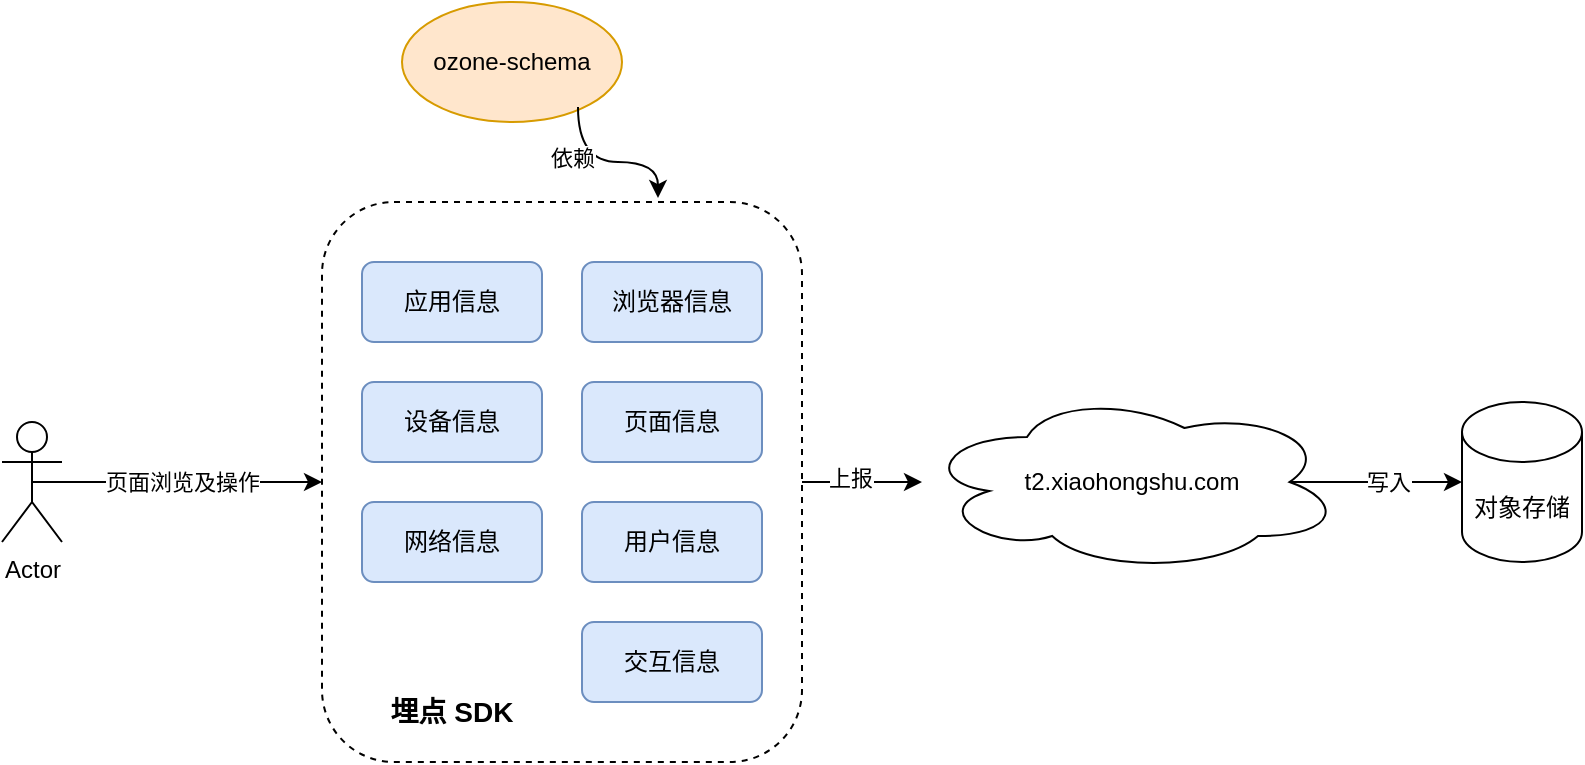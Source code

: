 <mxfile version="22.1.8" type="github">
  <diagram name="第 1 页" id="hFva2WAniShFFfcunT4v">
    <mxGraphModel dx="1434" dy="790" grid="1" gridSize="10" guides="1" tooltips="1" connect="1" arrows="1" fold="1" page="1" pageScale="1" pageWidth="1600" pageHeight="900" math="0" shadow="0">
      <root>
        <mxCell id="0" />
        <mxCell id="1" parent="0" />
        <mxCell id="oBDyeat0bFRR_VgskXgP-13" style="edgeStyle=orthogonalEdgeStyle;rounded=0;orthogonalLoop=1;jettySize=auto;html=1;exitX=0.5;exitY=0.5;exitDx=0;exitDy=0;exitPerimeter=0;entryX=0;entryY=0.5;entryDx=0;entryDy=0;" parent="1" source="oBDyeat0bFRR_VgskXgP-1" target="oBDyeat0bFRR_VgskXgP-2" edge="1">
          <mxGeometry relative="1" as="geometry" />
        </mxCell>
        <mxCell id="oBDyeat0bFRR_VgskXgP-15" value="页面浏览及操作" style="edgeLabel;html=1;align=center;verticalAlign=middle;resizable=0;points=[];" parent="oBDyeat0bFRR_VgskXgP-13" vertex="1" connectable="0">
          <mxGeometry x="-0.179" y="2" relative="1" as="geometry">
            <mxPoint x="15" y="2" as="offset" />
          </mxGeometry>
        </mxCell>
        <mxCell id="oBDyeat0bFRR_VgskXgP-1" value="Actor" style="shape=umlActor;verticalLabelPosition=bottom;verticalAlign=top;html=1;outlineConnect=0;" parent="1" vertex="1">
          <mxGeometry x="90" y="330" width="30" height="60" as="geometry" />
        </mxCell>
        <mxCell id="oBDyeat0bFRR_VgskXgP-8" style="edgeStyle=orthogonalEdgeStyle;rounded=0;orthogonalLoop=1;jettySize=auto;html=1;exitX=1;exitY=0.5;exitDx=0;exitDy=0;" parent="1" source="oBDyeat0bFRR_VgskXgP-2" target="oBDyeat0bFRR_VgskXgP-4" edge="1">
          <mxGeometry relative="1" as="geometry" />
        </mxCell>
        <mxCell id="oBDyeat0bFRR_VgskXgP-9" value="上报" style="edgeLabel;html=1;align=center;verticalAlign=middle;resizable=0;points=[];" parent="oBDyeat0bFRR_VgskXgP-8" vertex="1" connectable="0">
          <mxGeometry x="-0.22" y="2" relative="1" as="geometry">
            <mxPoint as="offset" />
          </mxGeometry>
        </mxCell>
        <mxCell id="oBDyeat0bFRR_VgskXgP-2" value="" style="rounded=1;whiteSpace=wrap;html=1;dashed=1;" parent="1" vertex="1">
          <mxGeometry x="250" y="220" width="240" height="280" as="geometry" />
        </mxCell>
        <mxCell id="oBDyeat0bFRR_VgskXgP-3" value="应用信息" style="rounded=1;whiteSpace=wrap;html=1;fillColor=#dae8fc;strokeColor=#6c8ebf;" parent="1" vertex="1">
          <mxGeometry x="270" y="250" width="90" height="40" as="geometry" />
        </mxCell>
        <mxCell id="oBDyeat0bFRR_VgskXgP-6" style="edgeStyle=orthogonalEdgeStyle;rounded=0;orthogonalLoop=1;jettySize=auto;html=1;exitX=0.875;exitY=0.5;exitDx=0;exitDy=0;exitPerimeter=0;" parent="1" source="oBDyeat0bFRR_VgskXgP-4" target="oBDyeat0bFRR_VgskXgP-5" edge="1">
          <mxGeometry relative="1" as="geometry" />
        </mxCell>
        <mxCell id="oBDyeat0bFRR_VgskXgP-10" value="写入" style="edgeLabel;html=1;align=center;verticalAlign=middle;resizable=0;points=[];" parent="oBDyeat0bFRR_VgskXgP-6" vertex="1" connectable="0">
          <mxGeometry x="-0.205" y="4" relative="1" as="geometry">
            <mxPoint x="14" y="4" as="offset" />
          </mxGeometry>
        </mxCell>
        <mxCell id="oBDyeat0bFRR_VgskXgP-4" value="t2.xiaohongshu.com" style="ellipse;shape=cloud;whiteSpace=wrap;html=1;" parent="1" vertex="1">
          <mxGeometry x="550" y="315" width="210" height="90" as="geometry" />
        </mxCell>
        <mxCell id="oBDyeat0bFRR_VgskXgP-5" value="对象存储" style="shape=cylinder3;whiteSpace=wrap;html=1;boundedLbl=1;backgroundOutline=1;size=15;" parent="1" vertex="1">
          <mxGeometry x="820" y="320" width="60" height="80" as="geometry" />
        </mxCell>
        <mxCell id="oBDyeat0bFRR_VgskXgP-7" value="埋点 SDK" style="text;html=1;strokeColor=none;fillColor=none;align=center;verticalAlign=middle;whiteSpace=wrap;rounded=0;fontStyle=1;fontSize=14;" parent="1" vertex="1">
          <mxGeometry x="280" y="460" width="70" height="30" as="geometry" />
        </mxCell>
        <mxCell id="oBDyeat0bFRR_VgskXgP-16" value="浏览器信息" style="rounded=1;whiteSpace=wrap;html=1;fillColor=#dae8fc;strokeColor=#6c8ebf;" parent="1" vertex="1">
          <mxGeometry x="380" y="250" width="90" height="40" as="geometry" />
        </mxCell>
        <mxCell id="oBDyeat0bFRR_VgskXgP-17" value="设备信息" style="rounded=1;whiteSpace=wrap;html=1;fillColor=#dae8fc;strokeColor=#6c8ebf;" parent="1" vertex="1">
          <mxGeometry x="270" y="310" width="90" height="40" as="geometry" />
        </mxCell>
        <mxCell id="oBDyeat0bFRR_VgskXgP-18" value="页面信息" style="rounded=1;whiteSpace=wrap;html=1;fillColor=#dae8fc;strokeColor=#6c8ebf;" parent="1" vertex="1">
          <mxGeometry x="380" y="310" width="90" height="40" as="geometry" />
        </mxCell>
        <mxCell id="oBDyeat0bFRR_VgskXgP-19" value="网络信息" style="rounded=1;whiteSpace=wrap;html=1;fillColor=#dae8fc;strokeColor=#6c8ebf;" parent="1" vertex="1">
          <mxGeometry x="270" y="370" width="90" height="40" as="geometry" />
        </mxCell>
        <mxCell id="oBDyeat0bFRR_VgskXgP-20" value="用户信息" style="rounded=1;whiteSpace=wrap;html=1;fillColor=#dae8fc;strokeColor=#6c8ebf;" parent="1" vertex="1">
          <mxGeometry x="380" y="370" width="90" height="40" as="geometry" />
        </mxCell>
        <mxCell id="oBDyeat0bFRR_VgskXgP-21" value="交互信息" style="rounded=1;whiteSpace=wrap;html=1;fillColor=#dae8fc;strokeColor=#6c8ebf;" parent="1" vertex="1">
          <mxGeometry x="380" y="430" width="90" height="40" as="geometry" />
        </mxCell>
        <mxCell id="oBDyeat0bFRR_VgskXgP-24" value="ozone-schema" style="ellipse;whiteSpace=wrap;html=1;fillColor=#ffe6cc;strokeColor=#d79b00;" parent="1" vertex="1">
          <mxGeometry x="290" y="120" width="110" height="60" as="geometry" />
        </mxCell>
        <mxCell id="oBDyeat0bFRR_VgskXgP-25" style="edgeStyle=orthogonalEdgeStyle;orthogonalLoop=1;jettySize=auto;html=1;exitX=0.8;exitY=0.875;exitDx=0;exitDy=0;entryX=0.7;entryY=-0.007;entryDx=0;entryDy=0;entryPerimeter=0;exitPerimeter=0;curved=1;" parent="1" source="oBDyeat0bFRR_VgskXgP-24" target="oBDyeat0bFRR_VgskXgP-2" edge="1">
          <mxGeometry relative="1" as="geometry" />
        </mxCell>
        <mxCell id="oBDyeat0bFRR_VgskXgP-26" value="依赖" style="edgeLabel;html=1;align=center;verticalAlign=middle;resizable=0;points=[];" parent="oBDyeat0bFRR_VgskXgP-25" vertex="1" connectable="0">
          <mxGeometry x="-0.402" y="-3" relative="1" as="geometry">
            <mxPoint as="offset" />
          </mxGeometry>
        </mxCell>
      </root>
    </mxGraphModel>
  </diagram>
</mxfile>
